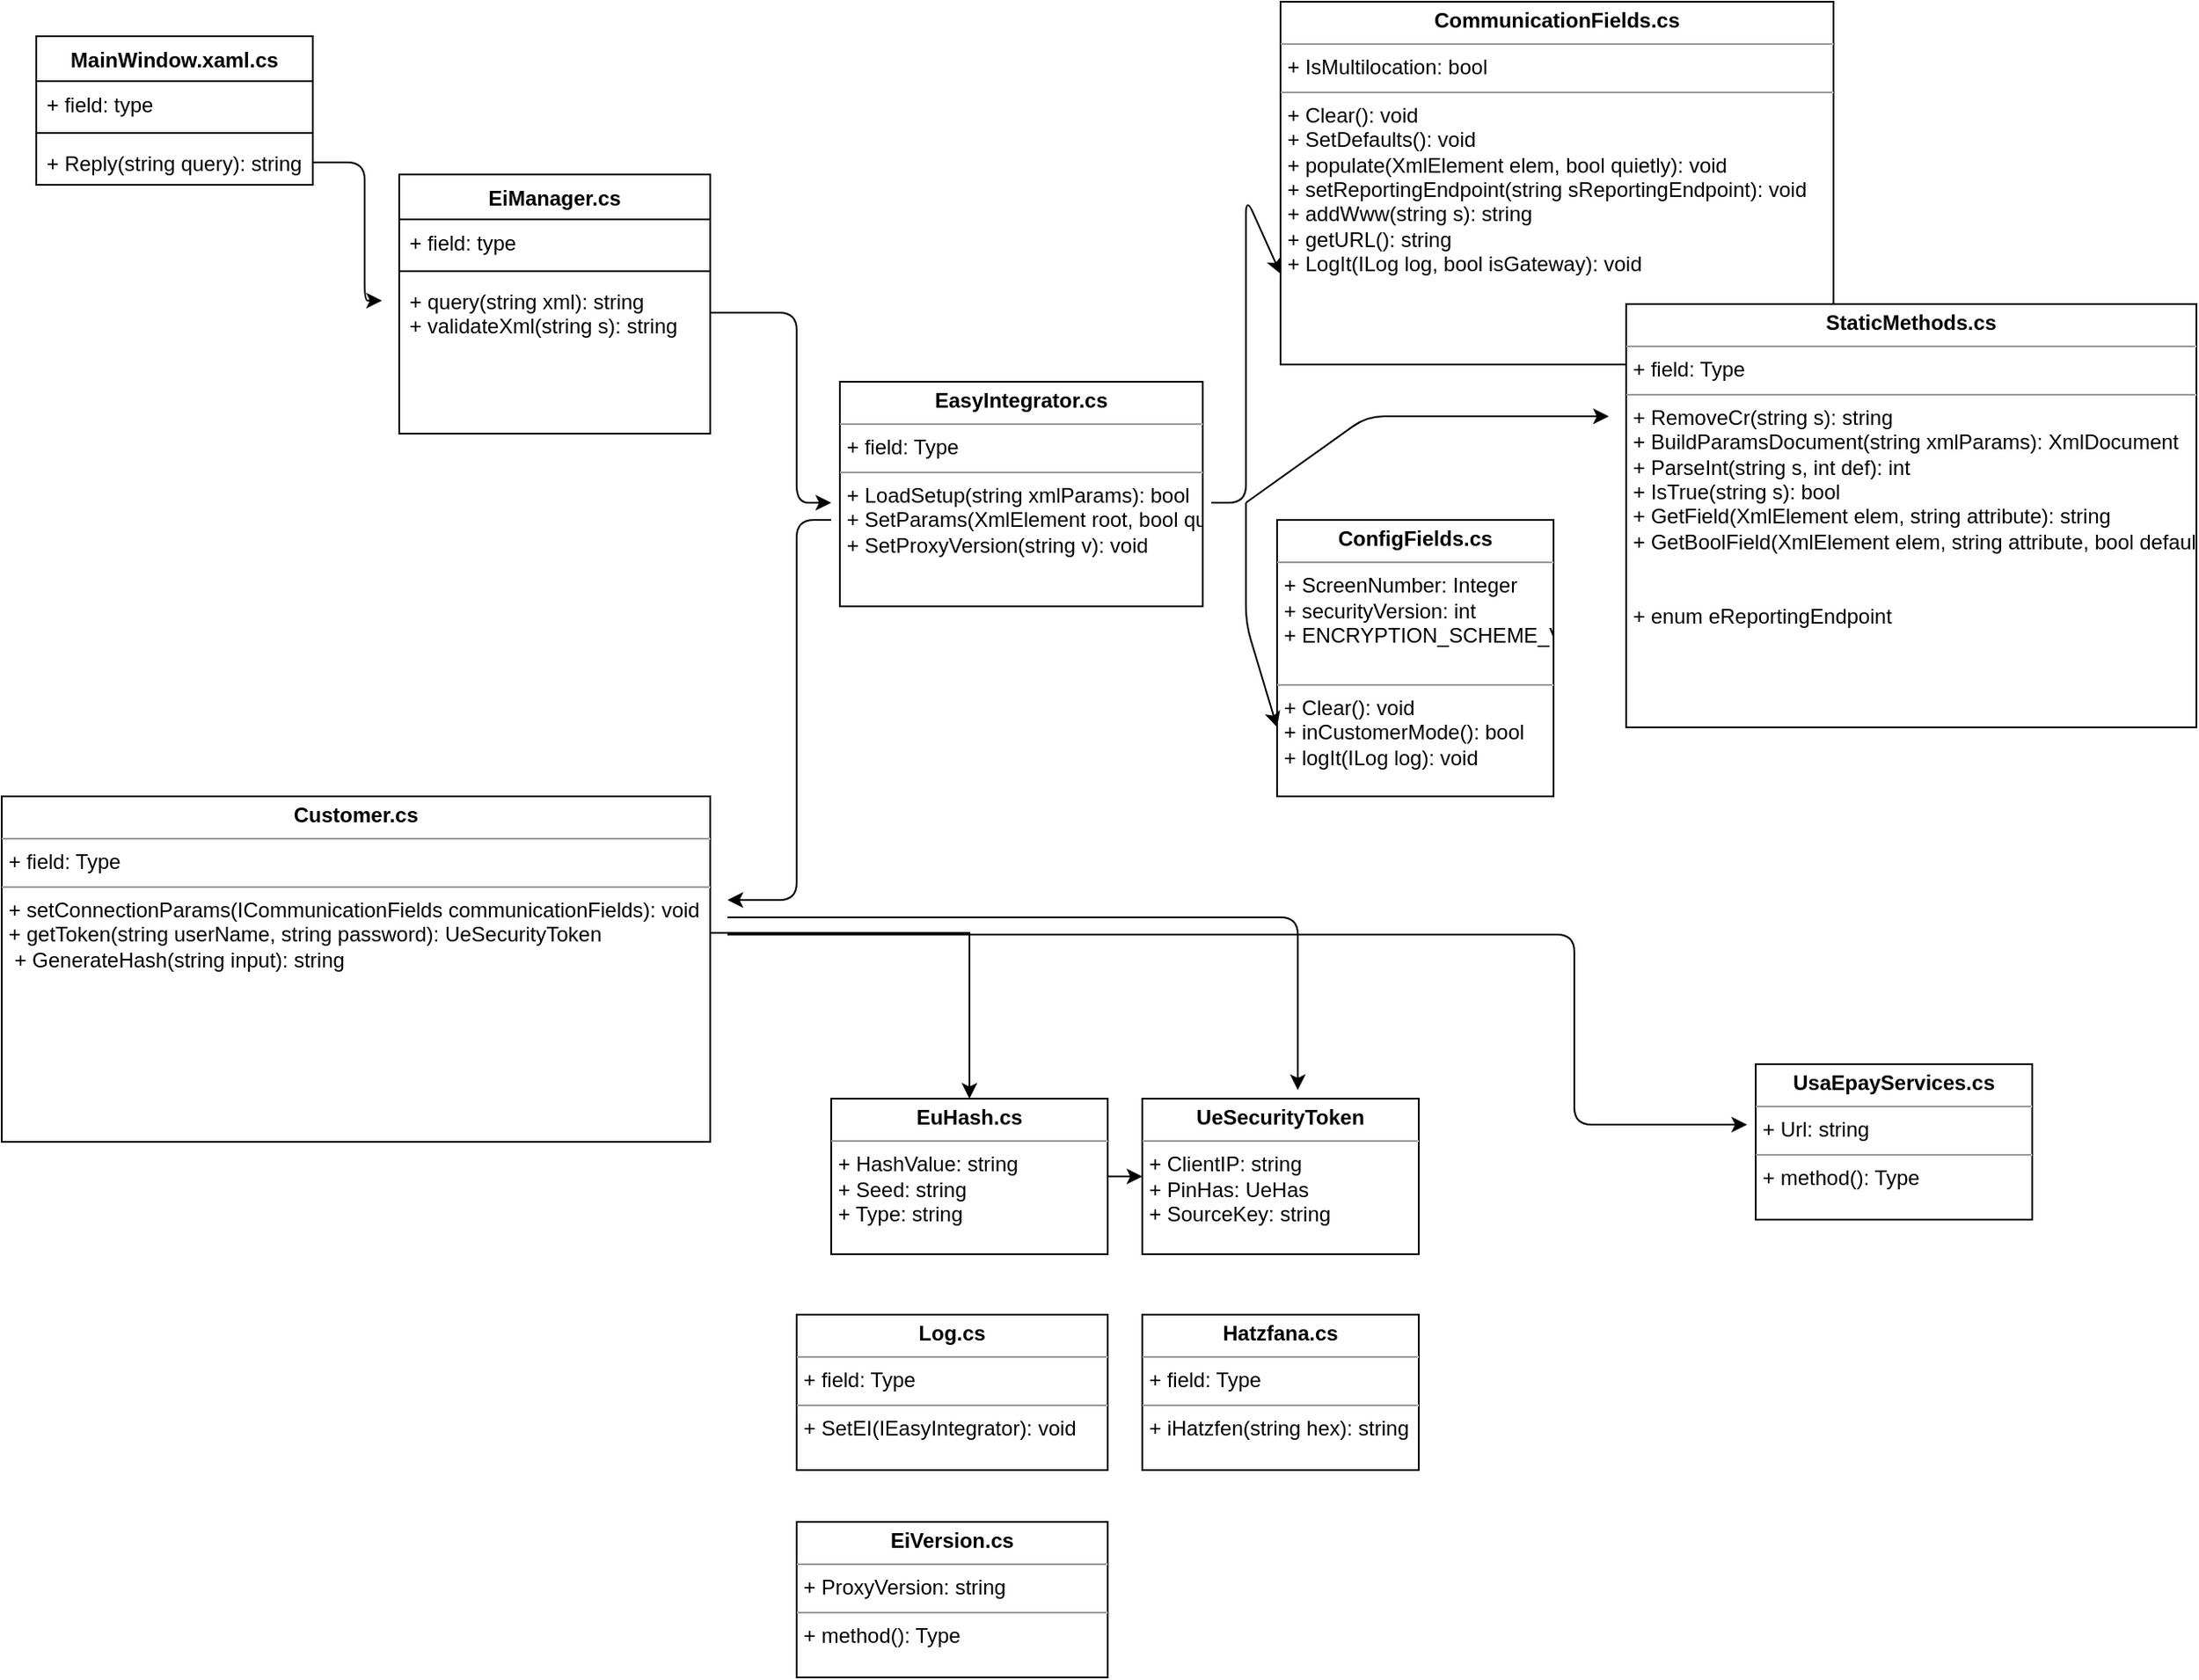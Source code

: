 <mxfile version="11.1.4" type="github"><diagram id="Z2FwWZbdmxO1ijTg6WF0" name="Page-1"><mxGraphModel dx="946" dy="510" grid="1" gridSize="10" guides="1" tooltips="1" connect="1" arrows="1" fold="1" page="1" pageScale="1" pageWidth="850" pageHeight="1100" math="0" shadow="0"><root><mxCell id="0"/><mxCell id="1" parent="0"/><mxCell id="JjTKr0_tYhEYOgmHJanj-8" value="EiManager.cs" style="swimlane;fontStyle=1;align=center;verticalAlign=top;childLayout=stackLayout;horizontal=1;startSize=26;horizontalStack=0;resizeParent=1;resizeParentMax=0;resizeLast=0;collapsible=1;marginBottom=0;" vertex="1" parent="1"><mxGeometry x="490" y="120" width="180" height="150" as="geometry"/></mxCell><mxCell id="JjTKr0_tYhEYOgmHJanj-9" value="+ field: type" style="text;strokeColor=none;fillColor=none;align=left;verticalAlign=top;spacingLeft=4;spacingRight=4;overflow=hidden;rotatable=0;points=[[0,0.5],[1,0.5]];portConstraint=eastwest;" vertex="1" parent="JjTKr0_tYhEYOgmHJanj-8"><mxGeometry y="26" width="180" height="26" as="geometry"/></mxCell><mxCell id="JjTKr0_tYhEYOgmHJanj-10" value="" style="line;strokeWidth=1;fillColor=none;align=left;verticalAlign=middle;spacingTop=-1;spacingLeft=3;spacingRight=3;rotatable=0;labelPosition=right;points=[];portConstraint=eastwest;" vertex="1" parent="JjTKr0_tYhEYOgmHJanj-8"><mxGeometry y="52" width="180" height="8" as="geometry"/></mxCell><mxCell id="JjTKr0_tYhEYOgmHJanj-11" value="+ query(string xml): string&#10;+ validateXml(string s): string&#10;" style="text;strokeColor=none;fillColor=none;align=left;verticalAlign=top;spacingLeft=4;spacingRight=4;overflow=hidden;rotatable=0;points=[[0,0.5],[1,0.5]];portConstraint=eastwest;" vertex="1" parent="JjTKr0_tYhEYOgmHJanj-8"><mxGeometry y="60" width="180" height="90" as="geometry"/></mxCell><mxCell id="JjTKr0_tYhEYOgmHJanj-12" value="MainWindow.xaml.cs&#10;" style="swimlane;fontStyle=1;align=center;verticalAlign=top;childLayout=stackLayout;horizontal=1;startSize=26;horizontalStack=0;resizeParent=1;resizeParentMax=0;resizeLast=0;collapsible=1;marginBottom=0;" vertex="1" parent="1"><mxGeometry x="280" y="40" width="160" height="86" as="geometry"/></mxCell><mxCell id="JjTKr0_tYhEYOgmHJanj-13" value="+ field: type" style="text;strokeColor=none;fillColor=none;align=left;verticalAlign=top;spacingLeft=4;spacingRight=4;overflow=hidden;rotatable=0;points=[[0,0.5],[1,0.5]];portConstraint=eastwest;" vertex="1" parent="JjTKr0_tYhEYOgmHJanj-12"><mxGeometry y="26" width="160" height="26" as="geometry"/></mxCell><mxCell id="JjTKr0_tYhEYOgmHJanj-14" value="" style="line;strokeWidth=1;fillColor=none;align=left;verticalAlign=middle;spacingTop=-1;spacingLeft=3;spacingRight=3;rotatable=0;labelPosition=right;points=[];portConstraint=eastwest;" vertex="1" parent="JjTKr0_tYhEYOgmHJanj-12"><mxGeometry y="52" width="160" height="8" as="geometry"/></mxCell><mxCell id="JjTKr0_tYhEYOgmHJanj-15" value="+ Reply(string query): string" style="text;strokeColor=none;fillColor=none;align=left;verticalAlign=top;spacingLeft=4;spacingRight=4;overflow=hidden;rotatable=0;points=[[0,0.5],[1,0.5]];portConstraint=eastwest;" vertex="1" parent="JjTKr0_tYhEYOgmHJanj-12"><mxGeometry y="60" width="160" height="26" as="geometry"/></mxCell><mxCell id="JjTKr0_tYhEYOgmHJanj-16" value="" style="endArrow=classic;html=1;exitX=1;exitY=0.5;exitDx=0;exitDy=0;" edge="1" parent="1" source="JjTKr0_tYhEYOgmHJanj-15"><mxGeometry width="50" height="50" relative="1" as="geometry"><mxPoint x="440" y="126" as="sourcePoint"/><mxPoint x="480" y="193" as="targetPoint"/><Array as="points"><mxPoint x="470" y="113"/><mxPoint x="470" y="193"/></Array></mxGeometry></mxCell><mxCell id="JjTKr0_tYhEYOgmHJanj-17" value="&lt;p style=&quot;margin: 0px ; margin-top: 4px ; text-align: center&quot;&gt;&lt;b&gt;EasyIntegrator.cs&lt;/b&gt;&lt;/p&gt;&lt;hr size=&quot;1&quot;&gt;&lt;p style=&quot;margin: 0px ; margin-left: 4px&quot;&gt;+ field: Type&lt;/p&gt;&lt;hr size=&quot;1&quot;&gt;&lt;p style=&quot;margin: 0px ; margin-left: 4px&quot;&gt;+ LoadSetup(string xmlParams): bool&lt;/p&gt;&lt;p style=&quot;margin: 0px ; margin-left: 4px&quot;&gt;+ SetParams(XmlElement root, bool quiety): bool&lt;/p&gt;&lt;p style=&quot;margin: 0px ; margin-left: 4px&quot;&gt;+ SetProxyVersion(string v): void&lt;/p&gt;" style="verticalAlign=top;align=left;overflow=fill;fontSize=12;fontFamily=Helvetica;html=1;" vertex="1" parent="1"><mxGeometry x="745" y="240" width="210" height="130" as="geometry"/></mxCell><mxCell id="JjTKr0_tYhEYOgmHJanj-19" value="" style="endArrow=classic;html=1;" edge="1" parent="1"><mxGeometry width="50" height="50" relative="1" as="geometry"><mxPoint x="670" y="200" as="sourcePoint"/><mxPoint x="740" y="310" as="targetPoint"/><Array as="points"><mxPoint x="720" y="200"/><mxPoint x="720" y="310"/></Array></mxGeometry></mxCell><mxCell id="JjTKr0_tYhEYOgmHJanj-20" value="&lt;p style=&quot;margin: 0px ; margin-top: 4px ; text-align: center&quot;&gt;&lt;b&gt;CommunicationFields.cs&lt;/b&gt;&lt;/p&gt;&lt;hr size=&quot;1&quot;&gt;&lt;p style=&quot;margin: 0px ; margin-left: 4px&quot;&gt;+ IsMultilocation: bool&lt;/p&gt;&lt;hr size=&quot;1&quot;&gt;&lt;p style=&quot;margin: 0px ; margin-left: 4px&quot;&gt;+ Clear(): void&lt;/p&gt;&lt;p style=&quot;margin: 0px ; margin-left: 4px&quot;&gt;+ SetDefaults(): void&lt;/p&gt;&lt;p style=&quot;margin: 0px ; margin-left: 4px&quot;&gt;+ populate(XmlElement elem, bool quietly): void&lt;/p&gt;&lt;p style=&quot;margin: 0px ; margin-left: 4px&quot;&gt;+ setReportingEndpoint(string sReportingEndpoint): void&lt;/p&gt;&lt;p style=&quot;margin: 0px ; margin-left: 4px&quot;&gt;+ addWww(string s): string&lt;/p&gt;&lt;p style=&quot;margin: 0px ; margin-left: 4px&quot;&gt;+ getURL(): string&lt;/p&gt;&lt;p style=&quot;margin: 0px ; margin-left: 4px&quot;&gt;+ LogIt(ILog log, bool isGateway): void&lt;/p&gt;" style="verticalAlign=top;align=left;overflow=fill;fontSize=12;fontFamily=Helvetica;html=1;" vertex="1" parent="1"><mxGeometry x="1000" y="20" width="320" height="210" as="geometry"/></mxCell><mxCell id="JjTKr0_tYhEYOgmHJanj-21" value="" style="endArrow=classic;html=1;entryX=0;entryY=0.75;entryDx=0;entryDy=0;" edge="1" parent="1" target="JjTKr0_tYhEYOgmHJanj-20"><mxGeometry width="50" height="50" relative="1" as="geometry"><mxPoint x="960" y="310" as="sourcePoint"/><mxPoint x="980" y="40" as="targetPoint"/><Array as="points"><mxPoint x="980" y="310"/><mxPoint x="980" y="133"/></Array></mxGeometry></mxCell><mxCell id="JjTKr0_tYhEYOgmHJanj-22" value="&lt;p style=&quot;margin: 0px ; margin-top: 4px ; text-align: center&quot;&gt;&lt;b&gt;ConfigFields.cs&lt;/b&gt;&lt;/p&gt;&lt;hr size=&quot;1&quot;&gt;&lt;p style=&quot;margin: 0px ; margin-left: 4px&quot;&gt;+ ScreenNumber: Integer&lt;/p&gt;&lt;p style=&quot;margin: 0px ; margin-left: 4px&quot;&gt;+ securityVersion: int&lt;/p&gt;&lt;p style=&quot;margin: 0px ; margin-left: 4px&quot;&gt;+ ENCRYPTION_SCHEME_VERSION: int&lt;/p&gt;&lt;p style=&quot;margin: 0px ; margin-left: 4px&quot;&gt;&lt;br&gt;&lt;/p&gt;&lt;hr size=&quot;1&quot;&gt;&lt;p style=&quot;margin: 0px ; margin-left: 4px&quot;&gt;+ Clear(): void&lt;/p&gt;&lt;p style=&quot;margin: 0px ; margin-left: 4px&quot;&gt;+ inCustomerMode(): bool&lt;/p&gt;&lt;p style=&quot;margin: 0px ; margin-left: 4px&quot;&gt;+ logIt(ILog log): void&lt;/p&gt;" style="verticalAlign=top;align=left;overflow=fill;fontSize=12;fontFamily=Helvetica;html=1;" vertex="1" parent="1"><mxGeometry x="998" y="320" width="160" height="160" as="geometry"/></mxCell><mxCell id="JjTKr0_tYhEYOgmHJanj-23" value="" style="endArrow=classic;html=1;entryX=0;entryY=0.75;entryDx=0;entryDy=0;" edge="1" parent="1" target="JjTKr0_tYhEYOgmHJanj-22"><mxGeometry width="50" height="50" relative="1" as="geometry"><mxPoint x="980" y="310" as="sourcePoint"/><mxPoint x="1005" y="195" as="targetPoint"/><Array as="points"><mxPoint x="980" y="380"/></Array></mxGeometry></mxCell><mxCell id="JjTKr0_tYhEYOgmHJanj-24" value="&lt;p style=&quot;margin: 0px ; margin-top: 4px ; text-align: center&quot;&gt;&lt;b&gt;StaticMethods.cs&lt;/b&gt;&lt;/p&gt;&lt;hr size=&quot;1&quot;&gt;&lt;p style=&quot;margin: 0px ; margin-left: 4px&quot;&gt;+ field: Type&lt;/p&gt;&lt;hr size=&quot;1&quot;&gt;&lt;p style=&quot;margin: 0px ; margin-left: 4px&quot;&gt;+ RemoveCr(string s): string&lt;/p&gt;&lt;p style=&quot;margin: 0px ; margin-left: 4px&quot;&gt;+ BuildParamsDocument(string xmlParams): XmlDocument&lt;/p&gt;&lt;p style=&quot;margin: 0px ; margin-left: 4px&quot;&gt;+ ParseInt(string s, int def): int&lt;/p&gt;&lt;p style=&quot;margin: 0px ; margin-left: 4px&quot;&gt;+ IsTrue(string s): bool&lt;/p&gt;&lt;p style=&quot;margin: 0px ; margin-left: 4px&quot;&gt;+ GetField(XmlElement elem, string attribute): string&lt;/p&gt;&lt;p style=&quot;margin: 0px ; margin-left: 4px&quot;&gt;+ GetBoolField(XmlElement elem, string attribute, bool defaultValue): bool&lt;/p&gt;&lt;p style=&quot;margin: 0px ; margin-left: 4px&quot;&gt;&lt;br&gt;&lt;/p&gt;&lt;p style=&quot;margin: 0px ; margin-left: 4px&quot;&gt;&lt;br&gt;&lt;/p&gt;&lt;p style=&quot;margin: 0px ; margin-left: 4px&quot;&gt;+ enum eReportingEndpoint&lt;/p&gt;" style="verticalAlign=top;align=left;overflow=fill;fontSize=12;fontFamily=Helvetica;html=1;" vertex="1" parent="1"><mxGeometry x="1200" y="195" width="330" height="245" as="geometry"/></mxCell><mxCell id="JjTKr0_tYhEYOgmHJanj-25" value="" style="endArrow=classic;html=1;" edge="1" parent="1"><mxGeometry width="50" height="50" relative="1" as="geometry"><mxPoint x="980" y="310" as="sourcePoint"/><mxPoint x="1190" y="260" as="targetPoint"/><Array as="points"><mxPoint x="1050" y="260"/></Array></mxGeometry></mxCell><mxCell id="JjTKr0_tYhEYOgmHJanj-34" style="edgeStyle=orthogonalEdgeStyle;rounded=0;orthogonalLoop=1;jettySize=auto;html=1;exitX=0.998;exitY=0.395;exitDx=0;exitDy=0;entryX=0.5;entryY=0;entryDx=0;entryDy=0;exitPerimeter=0;" edge="1" parent="1" source="JjTKr0_tYhEYOgmHJanj-29" target="JjTKr0_tYhEYOgmHJanj-32"><mxGeometry relative="1" as="geometry"/></mxCell><mxCell id="JjTKr0_tYhEYOgmHJanj-29" value="&lt;p style=&quot;margin: 0px ; margin-top: 4px ; text-align: center&quot;&gt;&lt;b&gt;Customer.cs&lt;/b&gt;&lt;/p&gt;&lt;hr size=&quot;1&quot;&gt;&lt;p style=&quot;margin: 0px ; margin-left: 4px&quot;&gt;+ field: Type&lt;/p&gt;&lt;hr size=&quot;1&quot;&gt;&lt;p style=&quot;margin: 0px ; margin-left: 4px&quot;&gt;+ setConnectionParams(ICommunicationFields communicationFields): void&lt;/p&gt;&lt;p style=&quot;margin: 0px ; margin-left: 4px&quot;&gt;+ getToken(string userName, string password): UeSecurityToken&lt;/p&gt;&lt;p style=&quot;margin: 0px ; margin-left: 4px&quot;&gt;&amp;nbsp;+ GenerateHash(string input): string&lt;/p&gt;" style="verticalAlign=top;align=left;overflow=fill;fontSize=12;fontFamily=Helvetica;html=1;" vertex="1" parent="1"><mxGeometry x="260" y="480" width="410" height="200" as="geometry"/></mxCell><mxCell id="JjTKr0_tYhEYOgmHJanj-31" value="" style="endArrow=classic;html=1;" edge="1" parent="1"><mxGeometry width="50" height="50" relative="1" as="geometry"><mxPoint x="740" y="320" as="sourcePoint"/><mxPoint x="680" y="540" as="targetPoint"/><Array as="points"><mxPoint x="720" y="320"/><mxPoint x="720" y="540"/></Array></mxGeometry></mxCell><mxCell id="JjTKr0_tYhEYOgmHJanj-35" style="edgeStyle=orthogonalEdgeStyle;rounded=0;orthogonalLoop=1;jettySize=auto;html=1;exitX=1;exitY=0.5;exitDx=0;exitDy=0;entryX=0;entryY=0.5;entryDx=0;entryDy=0;" edge="1" parent="1" source="JjTKr0_tYhEYOgmHJanj-32" target="JjTKr0_tYhEYOgmHJanj-33"><mxGeometry relative="1" as="geometry"/></mxCell><mxCell id="JjTKr0_tYhEYOgmHJanj-32" value="&lt;p style=&quot;margin: 0px ; margin-top: 4px ; text-align: center&quot;&gt;&lt;b&gt;EuHash.cs&lt;/b&gt;&lt;/p&gt;&lt;hr size=&quot;1&quot;&gt;&lt;p style=&quot;margin: 0px ; margin-left: 4px&quot;&gt;+ HashValue: string&lt;/p&gt;&lt;p style=&quot;margin: 0px ; margin-left: 4px&quot;&gt;+ Seed: string&lt;/p&gt;&lt;p style=&quot;margin: 0px ; margin-left: 4px&quot;&gt;+ Type: string&lt;/p&gt;&lt;p style=&quot;margin: 0px ; margin-left: 4px&quot;&gt;&lt;br&gt;&lt;/p&gt;" style="verticalAlign=top;align=left;overflow=fill;fontSize=12;fontFamily=Helvetica;html=1;" vertex="1" parent="1"><mxGeometry x="740" y="655" width="160" height="90" as="geometry"/></mxCell><mxCell id="JjTKr0_tYhEYOgmHJanj-33" value="&lt;p style=&quot;margin: 0px ; margin-top: 4px ; text-align: center&quot;&gt;&lt;b&gt;UeSecurityToken&lt;/b&gt;&lt;/p&gt;&lt;hr size=&quot;1&quot;&gt;&lt;p style=&quot;margin: 0px ; margin-left: 4px&quot;&gt;+ ClientIP: string&lt;/p&gt;&lt;p style=&quot;margin: 0px ; margin-left: 4px&quot;&gt;+ PinHas: UeHas&lt;/p&gt;&lt;p style=&quot;margin: 0px ; margin-left: 4px&quot;&gt;+ SourceKey: string&lt;/p&gt;&lt;p style=&quot;margin: 0px ; margin-left: 4px&quot;&gt;&lt;br&gt;&lt;/p&gt;" style="verticalAlign=top;align=left;overflow=fill;fontSize=12;fontFamily=Helvetica;html=1;" vertex="1" parent="1"><mxGeometry x="920" y="655" width="160" height="90" as="geometry"/></mxCell><mxCell id="JjTKr0_tYhEYOgmHJanj-36" value="" style="endArrow=classic;html=1;" edge="1" parent="1"><mxGeometry width="50" height="50" relative="1" as="geometry"><mxPoint x="680" y="550" as="sourcePoint"/><mxPoint x="1010" y="650" as="targetPoint"/><Array as="points"><mxPoint x="1010" y="550"/></Array></mxGeometry></mxCell><mxCell id="JjTKr0_tYhEYOgmHJanj-37" value="&lt;p style=&quot;margin: 0px ; margin-top: 4px ; text-align: center&quot;&gt;&lt;b&gt;Hatzfana.cs&lt;/b&gt;&lt;/p&gt;&lt;hr size=&quot;1&quot;&gt;&lt;p style=&quot;margin: 0px ; margin-left: 4px&quot;&gt;+ field: Type&lt;/p&gt;&lt;hr size=&quot;1&quot;&gt;&lt;p style=&quot;margin: 0px ; margin-left: 4px&quot;&gt;+ iHatzfen(string hex): string&lt;/p&gt;" style="verticalAlign=top;align=left;overflow=fill;fontSize=12;fontFamily=Helvetica;html=1;" vertex="1" parent="1"><mxGeometry x="920" y="780" width="160" height="90" as="geometry"/></mxCell><mxCell id="JjTKr0_tYhEYOgmHJanj-38" value="&lt;p style=&quot;margin: 0px ; margin-top: 4px ; text-align: center&quot;&gt;&lt;b&gt;Log.cs&lt;/b&gt;&lt;/p&gt;&lt;hr size=&quot;1&quot;&gt;&lt;p style=&quot;margin: 0px ; margin-left: 4px&quot;&gt;+ field: Type&lt;/p&gt;&lt;hr size=&quot;1&quot;&gt;&lt;p style=&quot;margin: 0px ; margin-left: 4px&quot;&gt;+ SetEI(IEasyIntegrator): void&lt;/p&gt;" style="verticalAlign=top;align=left;overflow=fill;fontSize=12;fontFamily=Helvetica;html=1;" vertex="1" parent="1"><mxGeometry x="720" y="780" width="180" height="90" as="geometry"/></mxCell><mxCell id="JjTKr0_tYhEYOgmHJanj-39" value="&lt;p style=&quot;margin: 0px ; margin-top: 4px ; text-align: center&quot;&gt;&lt;b&gt;UsaEpayServices.cs&lt;/b&gt;&lt;/p&gt;&lt;hr size=&quot;1&quot;&gt;&lt;p style=&quot;margin: 0px ; margin-left: 4px&quot;&gt;+ Url: string&lt;/p&gt;&lt;hr size=&quot;1&quot;&gt;&lt;p style=&quot;margin: 0px ; margin-left: 4px&quot;&gt;+ method(): Type&lt;/p&gt;" style="verticalAlign=top;align=left;overflow=fill;fontSize=12;fontFamily=Helvetica;html=1;" vertex="1" parent="1"><mxGeometry x="1275" y="635" width="160" height="90" as="geometry"/></mxCell><mxCell id="JjTKr0_tYhEYOgmHJanj-40" value="" style="endArrow=classic;html=1;" edge="1" parent="1"><mxGeometry width="50" height="50" relative="1" as="geometry"><mxPoint x="680" y="560" as="sourcePoint"/><mxPoint x="1270" y="670" as="targetPoint"/><Array as="points"><mxPoint x="1170" y="560"/><mxPoint x="1170" y="670"/></Array></mxGeometry></mxCell><mxCell id="JjTKr0_tYhEYOgmHJanj-41" value="&lt;p style=&quot;margin: 0px ; margin-top: 4px ; text-align: center&quot;&gt;&lt;b&gt;EiVersion.cs&lt;/b&gt;&lt;/p&gt;&lt;hr size=&quot;1&quot;&gt;&lt;p style=&quot;margin: 0px ; margin-left: 4px&quot;&gt;+ ProxyVersion: string&lt;/p&gt;&lt;hr size=&quot;1&quot;&gt;&lt;p style=&quot;margin: 0px ; margin-left: 4px&quot;&gt;+ method(): Type&lt;/p&gt;" style="verticalAlign=top;align=left;overflow=fill;fontSize=12;fontFamily=Helvetica;html=1;" vertex="1" parent="1"><mxGeometry x="720" y="900" width="180" height="90" as="geometry"/></mxCell></root></mxGraphModel></diagram></mxfile>